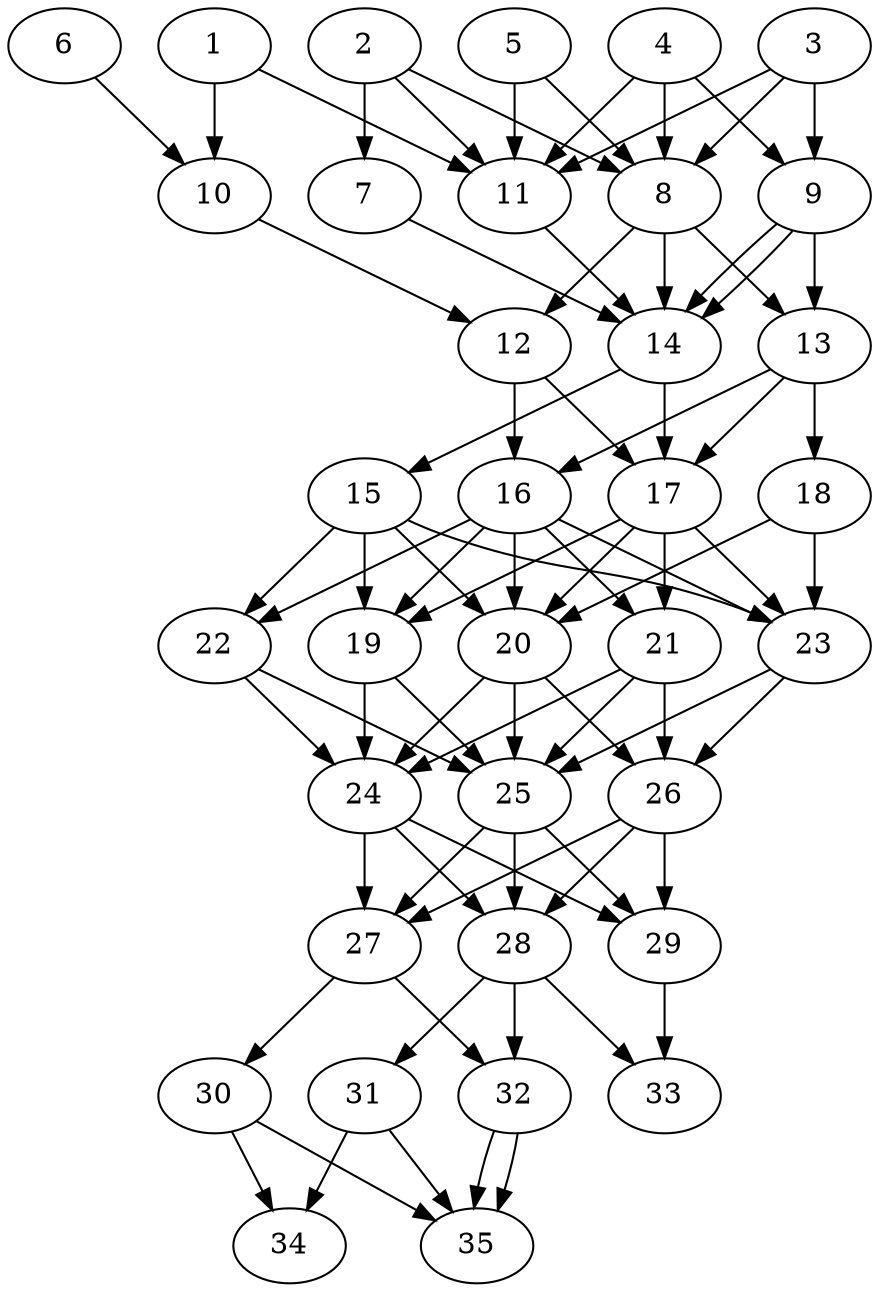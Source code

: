 // DAG automatically generated by daggen at Tue Aug  6 16:28:02 2019
// ./daggen --dot -n 35 --ccr 0.5 --fat 0.5 --regular 0.5 --density 0.9 --mindata 5242880 --maxdata 52428800 
digraph G {
  1 [size="16918528", alpha="0.01", expect_size="8459264"] 
  1 -> 10 [size ="8459264"]
  1 -> 11 [size ="8459264"]
  2 [size="82524160", alpha="0.02", expect_size="41262080"] 
  2 -> 7 [size ="41262080"]
  2 -> 8 [size ="41262080"]
  2 -> 11 [size ="41262080"]
  3 [size="64233472", alpha="0.04", expect_size="32116736"] 
  3 -> 8 [size ="32116736"]
  3 -> 9 [size ="32116736"]
  3 -> 11 [size ="32116736"]
  4 [size="32104448", alpha="0.02", expect_size="16052224"] 
  4 -> 8 [size ="16052224"]
  4 -> 9 [size ="16052224"]
  4 -> 11 [size ="16052224"]
  5 [size="35205120", alpha="0.02", expect_size="17602560"] 
  5 -> 8 [size ="17602560"]
  5 -> 11 [size ="17602560"]
  6 [size="85929984", alpha="0.16", expect_size="42964992"] 
  6 -> 10 [size ="42964992"]
  7 [size="81031168", alpha="0.13", expect_size="40515584"] 
  7 -> 14 [size ="40515584"]
  8 [size="101664768", alpha="0.03", expect_size="50832384"] 
  8 -> 12 [size ="50832384"]
  8 -> 13 [size ="50832384"]
  8 -> 14 [size ="50832384"]
  9 [size="32706560", alpha="0.16", expect_size="16353280"] 
  9 -> 13 [size ="16353280"]
  9 -> 14 [size ="16353280"]
  9 -> 14 [size ="16353280"]
  10 [size="51238912", alpha="0.02", expect_size="25619456"] 
  10 -> 12 [size ="25619456"]
  11 [size="79372288", alpha="0.09", expect_size="39686144"] 
  11 -> 14 [size ="39686144"]
  12 [size="83419136", alpha="0.01", expect_size="41709568"] 
  12 -> 16 [size ="41709568"]
  12 -> 17 [size ="41709568"]
  13 [size="93839360", alpha="0.00", expect_size="46919680"] 
  13 -> 16 [size ="46919680"]
  13 -> 17 [size ="46919680"]
  13 -> 18 [size ="46919680"]
  14 [size="19423232", alpha="0.16", expect_size="9711616"] 
  14 -> 15 [size ="9711616"]
  14 -> 17 [size ="9711616"]
  15 [size="28684288", alpha="0.04", expect_size="14342144"] 
  15 -> 19 [size ="14342144"]
  15 -> 20 [size ="14342144"]
  15 -> 22 [size ="14342144"]
  15 -> 23 [size ="14342144"]
  16 [size="36331520", alpha="0.09", expect_size="18165760"] 
  16 -> 19 [size ="18165760"]
  16 -> 20 [size ="18165760"]
  16 -> 21 [size ="18165760"]
  16 -> 22 [size ="18165760"]
  16 -> 23 [size ="18165760"]
  17 [size="19140608", alpha="0.14", expect_size="9570304"] 
  17 -> 19 [size ="9570304"]
  17 -> 20 [size ="9570304"]
  17 -> 21 [size ="9570304"]
  17 -> 23 [size ="9570304"]
  18 [size="79867904", alpha="0.14", expect_size="39933952"] 
  18 -> 20 [size ="39933952"]
  18 -> 23 [size ="39933952"]
  19 [size="96190464", alpha="0.00", expect_size="48095232"] 
  19 -> 24 [size ="48095232"]
  19 -> 25 [size ="48095232"]
  20 [size="76765184", alpha="0.13", expect_size="38382592"] 
  20 -> 24 [size ="38382592"]
  20 -> 25 [size ="38382592"]
  20 -> 26 [size ="38382592"]
  21 [size="86259712", alpha="0.07", expect_size="43129856"] 
  21 -> 24 [size ="43129856"]
  21 -> 25 [size ="43129856"]
  21 -> 26 [size ="43129856"]
  22 [size="33024000", alpha="0.16", expect_size="16512000"] 
  22 -> 24 [size ="16512000"]
  22 -> 25 [size ="16512000"]
  23 [size="36472832", alpha="0.16", expect_size="18236416"] 
  23 -> 25 [size ="18236416"]
  23 -> 26 [size ="18236416"]
  24 [size="36853760", alpha="0.01", expect_size="18426880"] 
  24 -> 27 [size ="18426880"]
  24 -> 28 [size ="18426880"]
  24 -> 29 [size ="18426880"]
  25 [size="19978240", alpha="0.12", expect_size="9989120"] 
  25 -> 27 [size ="9989120"]
  25 -> 28 [size ="9989120"]
  25 -> 29 [size ="9989120"]
  26 [size="38084608", alpha="0.18", expect_size="19042304"] 
  26 -> 27 [size ="19042304"]
  26 -> 28 [size ="19042304"]
  26 -> 29 [size ="19042304"]
  27 [size="79423488", alpha="0.19", expect_size="39711744"] 
  27 -> 30 [size ="39711744"]
  27 -> 32 [size ="39711744"]
  28 [size="51363840", alpha="0.20", expect_size="25681920"] 
  28 -> 31 [size ="25681920"]
  28 -> 32 [size ="25681920"]
  28 -> 33 [size ="25681920"]
  29 [size="21743616", alpha="0.05", expect_size="10871808"] 
  29 -> 33 [size ="10871808"]
  30 [size="23730176", alpha="0.19", expect_size="11865088"] 
  30 -> 34 [size ="11865088"]
  30 -> 35 [size ="11865088"]
  31 [size="84436992", alpha="0.07", expect_size="42218496"] 
  31 -> 34 [size ="42218496"]
  31 -> 35 [size ="42218496"]
  32 [size="21555200", alpha="0.11", expect_size="10777600"] 
  32 -> 35 [size ="10777600"]
  32 -> 35 [size ="10777600"]
  33 [size="95868928", alpha="0.13", expect_size="47934464"] 
  34 [size="78010368", alpha="0.16", expect_size="39005184"] 
  35 [size="83974144", alpha="0.04", expect_size="41987072"] 
}
